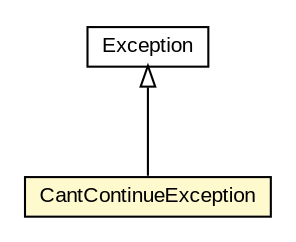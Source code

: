 #!/usr/local/bin/dot
#
# Class diagram 
# Generated by UMLGraph version R5_6-24-gf6e263 (http://www.umlgraph.org/)
#

digraph G {
	edge [fontname="arial",fontsize=10,labelfontname="arial",labelfontsize=10];
	node [fontname="arial",fontsize=10,shape=plaintext];
	nodesep=0.25;
	ranksep=0.5;
	// org.osmdroid.tileprovider.modules.MapTileModuleProviderBase.CantContinueException
	c28250 [label=<<table title="org.osmdroid.tileprovider.modules.MapTileModuleProviderBase.CantContinueException" border="0" cellborder="1" cellspacing="0" cellpadding="2" port="p" bgcolor="lemonChiffon" href="./MapTileModuleProviderBase.CantContinueException.html">
		<tr><td><table border="0" cellspacing="0" cellpadding="1">
<tr><td align="center" balign="center"> CantContinueException </td></tr>
		</table></td></tr>
		</table>>, URL="./MapTileModuleProviderBase.CantContinueException.html", fontname="arial", fontcolor="black", fontsize=10.0];
	//org.osmdroid.tileprovider.modules.MapTileModuleProviderBase.CantContinueException extends java.lang.Exception
	c28401:p -> c28250:p [dir=back,arrowtail=empty];
	// java.lang.Exception
	c28401 [label=<<table title="java.lang.Exception" border="0" cellborder="1" cellspacing="0" cellpadding="2" port="p" href="http://java.sun.com/j2se/1.4.2/docs/api/java/lang/Exception.html">
		<tr><td><table border="0" cellspacing="0" cellpadding="1">
<tr><td align="center" balign="center"> Exception </td></tr>
		</table></td></tr>
		</table>>, URL="http://java.sun.com/j2se/1.4.2/docs/api/java/lang/Exception.html", fontname="arial", fontcolor="black", fontsize=10.0];
}

